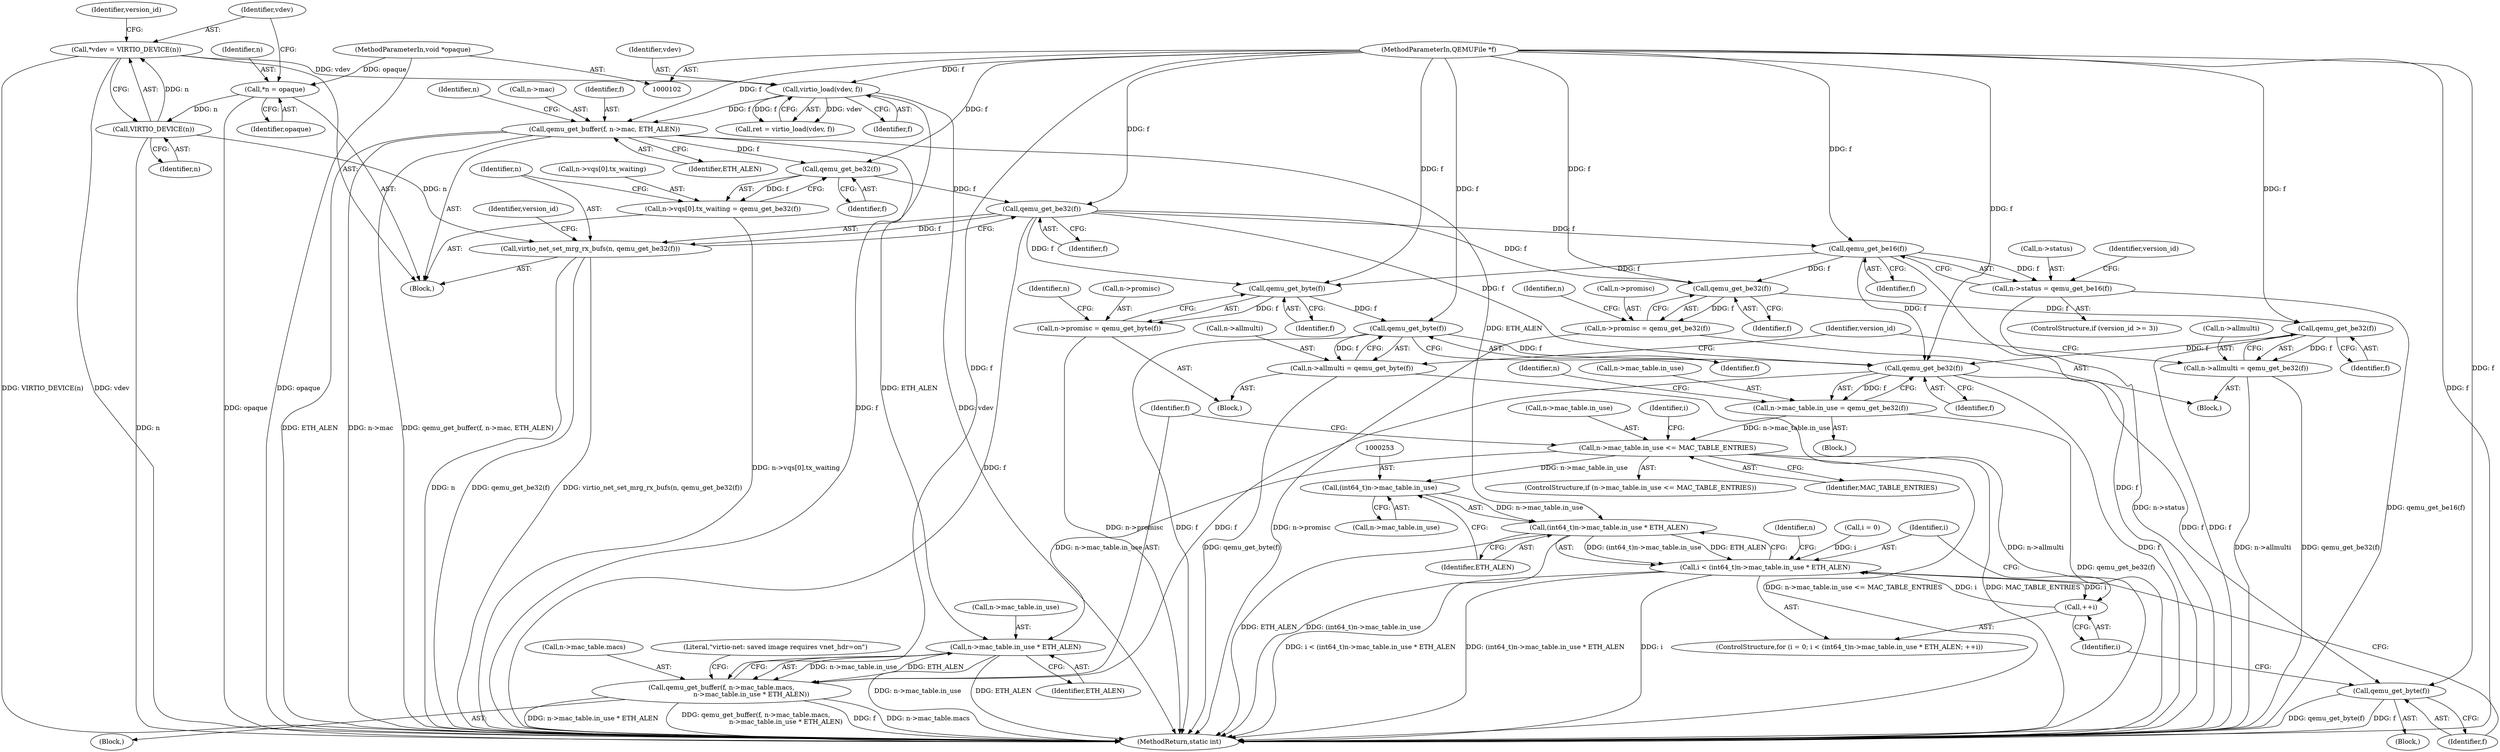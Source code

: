 digraph "0_qemu_98f93ddd84800f207889491e0b5d851386b459cf@pointer" {
"1000140" [label="(Call,qemu_get_buffer(f, n->mac, ETH_ALEN))"];
"1000132" [label="(Call,virtio_load(vdev, f))"];
"1000112" [label="(Call,*vdev = VIRTIO_DEVICE(n))"];
"1000114" [label="(Call,VIRTIO_DEVICE(n))"];
"1000108" [label="(Call,*n = opaque)"];
"1000104" [label="(MethodParameterIn,void *opaque)"];
"1000103" [label="(MethodParameterIn,QEMUFile *f)"];
"1000154" [label="(Call,qemu_get_be32(f))"];
"1000146" [label="(Call,n->vqs[0].tx_waiting = qemu_get_be32(f))"];
"1000158" [label="(Call,qemu_get_be32(f))"];
"1000156" [label="(Call,virtio_net_set_mrg_rx_bufs(n, qemu_get_be32(f)))"];
"1000168" [label="(Call,qemu_get_be16(f))"];
"1000164" [label="(Call,n->status = qemu_get_be16(f))"];
"1000184" [label="(Call,qemu_get_be32(f))"];
"1000180" [label="(Call,n->promisc = qemu_get_be32(f))"];
"1000190" [label="(Call,qemu_get_be32(f))"];
"1000186" [label="(Call,n->allmulti = qemu_get_be32(f))"];
"1000217" [label="(Call,qemu_get_be32(f))"];
"1000211" [label="(Call,n->mac_table.in_use = qemu_get_be32(f))"];
"1000220" [label="(Call,n->mac_table.in_use <= MAC_TABLE_ENTRIES)"];
"1000235" [label="(Call,n->mac_table.in_use * ETH_ALEN)"];
"1000228" [label="(Call,qemu_get_buffer(f, n->mac_table.macs,\n                             n->mac_table.in_use * ETH_ALEN))"];
"1000252" [label="(Call,(int64_t)n->mac_table.in_use)"];
"1000251" [label="(Call,(int64_t)n->mac_table.in_use * ETH_ALEN)"];
"1000249" [label="(Call,i < (int64_t)n->mac_table.in_use * ETH_ALEN)"];
"1000260" [label="(Call,++i)"];
"1000263" [label="(Call,qemu_get_byte(f))"];
"1000198" [label="(Call,qemu_get_byte(f))"];
"1000194" [label="(Call,n->promisc = qemu_get_byte(f))"];
"1000204" [label="(Call,qemu_get_byte(f))"];
"1000200" [label="(Call,n->allmulti = qemu_get_byte(f))"];
"1000195" [label="(Call,n->promisc)"];
"1000204" [label="(Call,qemu_get_byte(f))"];
"1000104" [label="(MethodParameterIn,void *opaque)"];
"1000110" [label="(Identifier,opaque)"];
"1000172" [label="(Identifier,version_id)"];
"1000113" [label="(Identifier,vdev)"];
"1000132" [label="(Call,virtio_load(vdev, f))"];
"1000130" [label="(Call,ret = virtio_load(vdev, f))"];
"1000103" [label="(MethodParameterIn,QEMUFile *f)"];
"1000268" [label="(Identifier,n)"];
"1000180" [label="(Call,n->promisc = qemu_get_be32(f))"];
"1000251" [label="(Call,(int64_t)n->mac_table.in_use * ETH_ALEN)"];
"1000162" [label="(Identifier,version_id)"];
"1000122" [label="(Identifier,version_id)"];
"1000219" [label="(ControlStructure,if (n->mac_table.in_use <= MAC_TABLE_ENTRIES))"];
"1000194" [label="(Call,n->promisc = qemu_get_byte(f))"];
"1000198" [label="(Call,qemu_get_byte(f))"];
"1000263" [label="(Call,qemu_get_byte(f))"];
"1000260" [label="(Call,++i)"];
"1000150" [label="(Identifier,n)"];
"1000212" [label="(Call,n->mac_table.in_use)"];
"1000188" [label="(Identifier,n)"];
"1000181" [label="(Call,n->promisc)"];
"1000262" [label="(Block,)"];
"1000226" [label="(Identifier,MAC_TABLE_ENTRIES)"];
"1000154" [label="(Call,qemu_get_be32(f))"];
"1000246" [label="(Call,i = 0)"];
"1000165" [label="(Call,n->status)"];
"1000247" [label="(Identifier,i)"];
"1000193" [label="(Block,)"];
"1000147" [label="(Call,n->vqs[0].tx_waiting)"];
"1000145" [label="(Identifier,ETH_ALEN)"];
"1000106" [label="(Block,)"];
"1000146" [label="(Call,n->vqs[0].tx_waiting = qemu_get_be32(f))"];
"1000115" [label="(Identifier,n)"];
"1000168" [label="(Call,qemu_get_be16(f))"];
"1000220" [label="(Call,n->mac_table.in_use <= MAC_TABLE_ENTRIES)"];
"1000286" [label="(Literal,\"virtio-net: saved image requires vnet_hdr=on\")"];
"1000156" [label="(Call,virtio_net_set_mrg_rx_bufs(n, qemu_get_be32(f)))"];
"1000133" [label="(Identifier,vdev)"];
"1000227" [label="(Block,)"];
"1000155" [label="(Identifier,f)"];
"1000108" [label="(Call,*n = opaque)"];
"1000250" [label="(Identifier,i)"];
"1000191" [label="(Identifier,f)"];
"1000228" [label="(Call,qemu_get_buffer(f, n->mac_table.macs,\n                             n->mac_table.in_use * ETH_ALEN))"];
"1000236" [label="(Call,n->mac_table.in_use)"];
"1000230" [label="(Call,n->mac_table.macs)"];
"1000187" [label="(Call,n->allmulti)"];
"1000158" [label="(Call,qemu_get_be32(f))"];
"1000112" [label="(Call,*vdev = VIRTIO_DEVICE(n))"];
"1000218" [label="(Identifier,f)"];
"1000221" [label="(Call,n->mac_table.in_use)"];
"1000140" [label="(Call,qemu_get_buffer(f, n->mac, ETH_ALEN))"];
"1000164" [label="(Call,n->status = qemu_get_be16(f))"];
"1000245" [label="(ControlStructure,for (i = 0; i < (int64_t)n->mac_table.in_use * ETH_ALEN; ++i))"];
"1000235" [label="(Call,n->mac_table.in_use * ETH_ALEN)"];
"1000200" [label="(Call,n->allmulti = qemu_get_byte(f))"];
"1000261" [label="(Identifier,i)"];
"1000249" [label="(Call,i < (int64_t)n->mac_table.in_use * ETH_ALEN)"];
"1000184" [label="(Call,qemu_get_be32(f))"];
"1000264" [label="(Identifier,f)"];
"1000229" [label="(Identifier,f)"];
"1000186" [label="(Call,n->allmulti = qemu_get_be32(f))"];
"1000190" [label="(Call,qemu_get_be32(f))"];
"1000160" [label="(ControlStructure,if (version_id >= 3))"];
"1000241" [label="(Identifier,ETH_ALEN)"];
"1000223" [label="(Identifier,n)"];
"1000208" [label="(Identifier,version_id)"];
"1000185" [label="(Identifier,f)"];
"1000157" [label="(Identifier,n)"];
"1000211" [label="(Call,n->mac_table.in_use = qemu_get_be32(f))"];
"1000179" [label="(Block,)"];
"1000290" [label="(MethodReturn,static int)"];
"1000114" [label="(Call,VIRTIO_DEVICE(n))"];
"1000201" [label="(Call,n->allmulti)"];
"1000202" [label="(Identifier,n)"];
"1000169" [label="(Identifier,f)"];
"1000259" [label="(Identifier,ETH_ALEN)"];
"1000199" [label="(Identifier,f)"];
"1000205" [label="(Identifier,f)"];
"1000210" [label="(Block,)"];
"1000142" [label="(Call,n->mac)"];
"1000159" [label="(Identifier,f)"];
"1000217" [label="(Call,qemu_get_be32(f))"];
"1000109" [label="(Identifier,n)"];
"1000252" [label="(Call,(int64_t)n->mac_table.in_use)"];
"1000141" [label="(Identifier,f)"];
"1000254" [label="(Call,n->mac_table.in_use)"];
"1000134" [label="(Identifier,f)"];
"1000140" -> "1000106"  [label="AST: "];
"1000140" -> "1000145"  [label="CFG: "];
"1000141" -> "1000140"  [label="AST: "];
"1000142" -> "1000140"  [label="AST: "];
"1000145" -> "1000140"  [label="AST: "];
"1000150" -> "1000140"  [label="CFG: "];
"1000140" -> "1000290"  [label="DDG: n->mac"];
"1000140" -> "1000290"  [label="DDG: qemu_get_buffer(f, n->mac, ETH_ALEN)"];
"1000140" -> "1000290"  [label="DDG: ETH_ALEN"];
"1000132" -> "1000140"  [label="DDG: f"];
"1000103" -> "1000140"  [label="DDG: f"];
"1000140" -> "1000154"  [label="DDG: f"];
"1000140" -> "1000235"  [label="DDG: ETH_ALEN"];
"1000140" -> "1000251"  [label="DDG: ETH_ALEN"];
"1000132" -> "1000130"  [label="AST: "];
"1000132" -> "1000134"  [label="CFG: "];
"1000133" -> "1000132"  [label="AST: "];
"1000134" -> "1000132"  [label="AST: "];
"1000130" -> "1000132"  [label="CFG: "];
"1000132" -> "1000290"  [label="DDG: f"];
"1000132" -> "1000290"  [label="DDG: vdev"];
"1000132" -> "1000130"  [label="DDG: vdev"];
"1000132" -> "1000130"  [label="DDG: f"];
"1000112" -> "1000132"  [label="DDG: vdev"];
"1000103" -> "1000132"  [label="DDG: f"];
"1000112" -> "1000106"  [label="AST: "];
"1000112" -> "1000114"  [label="CFG: "];
"1000113" -> "1000112"  [label="AST: "];
"1000114" -> "1000112"  [label="AST: "];
"1000122" -> "1000112"  [label="CFG: "];
"1000112" -> "1000290"  [label="DDG: VIRTIO_DEVICE(n)"];
"1000112" -> "1000290"  [label="DDG: vdev"];
"1000114" -> "1000112"  [label="DDG: n"];
"1000114" -> "1000115"  [label="CFG: "];
"1000115" -> "1000114"  [label="AST: "];
"1000114" -> "1000290"  [label="DDG: n"];
"1000108" -> "1000114"  [label="DDG: n"];
"1000114" -> "1000156"  [label="DDG: n"];
"1000108" -> "1000106"  [label="AST: "];
"1000108" -> "1000110"  [label="CFG: "];
"1000109" -> "1000108"  [label="AST: "];
"1000110" -> "1000108"  [label="AST: "];
"1000113" -> "1000108"  [label="CFG: "];
"1000108" -> "1000290"  [label="DDG: opaque"];
"1000104" -> "1000108"  [label="DDG: opaque"];
"1000104" -> "1000102"  [label="AST: "];
"1000104" -> "1000290"  [label="DDG: opaque"];
"1000103" -> "1000102"  [label="AST: "];
"1000103" -> "1000290"  [label="DDG: f"];
"1000103" -> "1000154"  [label="DDG: f"];
"1000103" -> "1000158"  [label="DDG: f"];
"1000103" -> "1000168"  [label="DDG: f"];
"1000103" -> "1000184"  [label="DDG: f"];
"1000103" -> "1000190"  [label="DDG: f"];
"1000103" -> "1000198"  [label="DDG: f"];
"1000103" -> "1000204"  [label="DDG: f"];
"1000103" -> "1000217"  [label="DDG: f"];
"1000103" -> "1000228"  [label="DDG: f"];
"1000103" -> "1000263"  [label="DDG: f"];
"1000154" -> "1000146"  [label="AST: "];
"1000154" -> "1000155"  [label="CFG: "];
"1000155" -> "1000154"  [label="AST: "];
"1000146" -> "1000154"  [label="CFG: "];
"1000154" -> "1000146"  [label="DDG: f"];
"1000154" -> "1000158"  [label="DDG: f"];
"1000146" -> "1000106"  [label="AST: "];
"1000147" -> "1000146"  [label="AST: "];
"1000157" -> "1000146"  [label="CFG: "];
"1000146" -> "1000290"  [label="DDG: n->vqs[0].tx_waiting"];
"1000158" -> "1000156"  [label="AST: "];
"1000158" -> "1000159"  [label="CFG: "];
"1000159" -> "1000158"  [label="AST: "];
"1000156" -> "1000158"  [label="CFG: "];
"1000158" -> "1000290"  [label="DDG: f"];
"1000158" -> "1000156"  [label="DDG: f"];
"1000158" -> "1000168"  [label="DDG: f"];
"1000158" -> "1000184"  [label="DDG: f"];
"1000158" -> "1000198"  [label="DDG: f"];
"1000158" -> "1000217"  [label="DDG: f"];
"1000156" -> "1000106"  [label="AST: "];
"1000157" -> "1000156"  [label="AST: "];
"1000162" -> "1000156"  [label="CFG: "];
"1000156" -> "1000290"  [label="DDG: n"];
"1000156" -> "1000290"  [label="DDG: qemu_get_be32(f)"];
"1000156" -> "1000290"  [label="DDG: virtio_net_set_mrg_rx_bufs(n, qemu_get_be32(f))"];
"1000168" -> "1000164"  [label="AST: "];
"1000168" -> "1000169"  [label="CFG: "];
"1000169" -> "1000168"  [label="AST: "];
"1000164" -> "1000168"  [label="CFG: "];
"1000168" -> "1000290"  [label="DDG: f"];
"1000168" -> "1000164"  [label="DDG: f"];
"1000168" -> "1000184"  [label="DDG: f"];
"1000168" -> "1000198"  [label="DDG: f"];
"1000168" -> "1000217"  [label="DDG: f"];
"1000164" -> "1000160"  [label="AST: "];
"1000165" -> "1000164"  [label="AST: "];
"1000172" -> "1000164"  [label="CFG: "];
"1000164" -> "1000290"  [label="DDG: qemu_get_be16(f)"];
"1000164" -> "1000290"  [label="DDG: n->status"];
"1000184" -> "1000180"  [label="AST: "];
"1000184" -> "1000185"  [label="CFG: "];
"1000185" -> "1000184"  [label="AST: "];
"1000180" -> "1000184"  [label="CFG: "];
"1000184" -> "1000180"  [label="DDG: f"];
"1000184" -> "1000190"  [label="DDG: f"];
"1000180" -> "1000179"  [label="AST: "];
"1000181" -> "1000180"  [label="AST: "];
"1000188" -> "1000180"  [label="CFG: "];
"1000180" -> "1000290"  [label="DDG: n->promisc"];
"1000190" -> "1000186"  [label="AST: "];
"1000190" -> "1000191"  [label="CFG: "];
"1000191" -> "1000190"  [label="AST: "];
"1000186" -> "1000190"  [label="CFG: "];
"1000190" -> "1000290"  [label="DDG: f"];
"1000190" -> "1000186"  [label="DDG: f"];
"1000190" -> "1000217"  [label="DDG: f"];
"1000186" -> "1000179"  [label="AST: "];
"1000187" -> "1000186"  [label="AST: "];
"1000208" -> "1000186"  [label="CFG: "];
"1000186" -> "1000290"  [label="DDG: n->allmulti"];
"1000186" -> "1000290"  [label="DDG: qemu_get_be32(f)"];
"1000217" -> "1000211"  [label="AST: "];
"1000217" -> "1000218"  [label="CFG: "];
"1000218" -> "1000217"  [label="AST: "];
"1000211" -> "1000217"  [label="CFG: "];
"1000217" -> "1000290"  [label="DDG: f"];
"1000217" -> "1000211"  [label="DDG: f"];
"1000204" -> "1000217"  [label="DDG: f"];
"1000217" -> "1000228"  [label="DDG: f"];
"1000217" -> "1000263"  [label="DDG: f"];
"1000211" -> "1000210"  [label="AST: "];
"1000212" -> "1000211"  [label="AST: "];
"1000223" -> "1000211"  [label="CFG: "];
"1000211" -> "1000290"  [label="DDG: qemu_get_be32(f)"];
"1000211" -> "1000220"  [label="DDG: n->mac_table.in_use"];
"1000220" -> "1000219"  [label="AST: "];
"1000220" -> "1000226"  [label="CFG: "];
"1000221" -> "1000220"  [label="AST: "];
"1000226" -> "1000220"  [label="AST: "];
"1000229" -> "1000220"  [label="CFG: "];
"1000247" -> "1000220"  [label="CFG: "];
"1000220" -> "1000290"  [label="DDG: MAC_TABLE_ENTRIES"];
"1000220" -> "1000290"  [label="DDG: n->mac_table.in_use <= MAC_TABLE_ENTRIES"];
"1000220" -> "1000235"  [label="DDG: n->mac_table.in_use"];
"1000220" -> "1000252"  [label="DDG: n->mac_table.in_use"];
"1000235" -> "1000228"  [label="AST: "];
"1000235" -> "1000241"  [label="CFG: "];
"1000236" -> "1000235"  [label="AST: "];
"1000241" -> "1000235"  [label="AST: "];
"1000228" -> "1000235"  [label="CFG: "];
"1000235" -> "1000290"  [label="DDG: n->mac_table.in_use"];
"1000235" -> "1000290"  [label="DDG: ETH_ALEN"];
"1000235" -> "1000228"  [label="DDG: n->mac_table.in_use"];
"1000235" -> "1000228"  [label="DDG: ETH_ALEN"];
"1000228" -> "1000227"  [label="AST: "];
"1000229" -> "1000228"  [label="AST: "];
"1000230" -> "1000228"  [label="AST: "];
"1000286" -> "1000228"  [label="CFG: "];
"1000228" -> "1000290"  [label="DDG: n->mac_table.in_use * ETH_ALEN"];
"1000228" -> "1000290"  [label="DDG: qemu_get_buffer(f, n->mac_table.macs,\n                             n->mac_table.in_use * ETH_ALEN)"];
"1000228" -> "1000290"  [label="DDG: f"];
"1000228" -> "1000290"  [label="DDG: n->mac_table.macs"];
"1000252" -> "1000251"  [label="AST: "];
"1000252" -> "1000254"  [label="CFG: "];
"1000253" -> "1000252"  [label="AST: "];
"1000254" -> "1000252"  [label="AST: "];
"1000259" -> "1000252"  [label="CFG: "];
"1000252" -> "1000251"  [label="DDG: n->mac_table.in_use"];
"1000251" -> "1000249"  [label="AST: "];
"1000251" -> "1000259"  [label="CFG: "];
"1000259" -> "1000251"  [label="AST: "];
"1000249" -> "1000251"  [label="CFG: "];
"1000251" -> "1000290"  [label="DDG: ETH_ALEN"];
"1000251" -> "1000290"  [label="DDG: (int64_t)n->mac_table.in_use"];
"1000251" -> "1000249"  [label="DDG: (int64_t)n->mac_table.in_use"];
"1000251" -> "1000249"  [label="DDG: ETH_ALEN"];
"1000249" -> "1000245"  [label="AST: "];
"1000250" -> "1000249"  [label="AST: "];
"1000264" -> "1000249"  [label="CFG: "];
"1000268" -> "1000249"  [label="CFG: "];
"1000249" -> "1000290"  [label="DDG: i < (int64_t)n->mac_table.in_use * ETH_ALEN"];
"1000249" -> "1000290"  [label="DDG: (int64_t)n->mac_table.in_use * ETH_ALEN"];
"1000249" -> "1000290"  [label="DDG: i"];
"1000260" -> "1000249"  [label="DDG: i"];
"1000246" -> "1000249"  [label="DDG: i"];
"1000249" -> "1000260"  [label="DDG: i"];
"1000260" -> "1000245"  [label="AST: "];
"1000260" -> "1000261"  [label="CFG: "];
"1000261" -> "1000260"  [label="AST: "];
"1000250" -> "1000260"  [label="CFG: "];
"1000263" -> "1000262"  [label="AST: "];
"1000263" -> "1000264"  [label="CFG: "];
"1000264" -> "1000263"  [label="AST: "];
"1000261" -> "1000263"  [label="CFG: "];
"1000263" -> "1000290"  [label="DDG: qemu_get_byte(f)"];
"1000263" -> "1000290"  [label="DDG: f"];
"1000198" -> "1000194"  [label="AST: "];
"1000198" -> "1000199"  [label="CFG: "];
"1000199" -> "1000198"  [label="AST: "];
"1000194" -> "1000198"  [label="CFG: "];
"1000198" -> "1000194"  [label="DDG: f"];
"1000198" -> "1000204"  [label="DDG: f"];
"1000194" -> "1000193"  [label="AST: "];
"1000195" -> "1000194"  [label="AST: "];
"1000202" -> "1000194"  [label="CFG: "];
"1000194" -> "1000290"  [label="DDG: n->promisc"];
"1000204" -> "1000200"  [label="AST: "];
"1000204" -> "1000205"  [label="CFG: "];
"1000205" -> "1000204"  [label="AST: "];
"1000200" -> "1000204"  [label="CFG: "];
"1000204" -> "1000290"  [label="DDG: f"];
"1000204" -> "1000200"  [label="DDG: f"];
"1000200" -> "1000193"  [label="AST: "];
"1000201" -> "1000200"  [label="AST: "];
"1000208" -> "1000200"  [label="CFG: "];
"1000200" -> "1000290"  [label="DDG: n->allmulti"];
"1000200" -> "1000290"  [label="DDG: qemu_get_byte(f)"];
}
